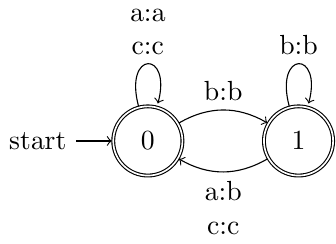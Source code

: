 \documentclass[tikz]{standalone}
\usetikzlibrary{arrows, automata, calc, positioning}
\begin{document}
\begin{tikzpicture}
    \node[state, initial, accepting] (0) at (0,0) {0};
    \node[state, accepting] (1) [right=of 0] {1};

    \path[->]
        (0) edge [loop above] node [above,align=center] {a:a\\c:c} (0)
        (0) edge [bend left] node [above,align=center] {b:b} (1)
        (1) edge [loop above] node [above,align=center] {b:b} (1)
        (1) edge [bend left] node [below,align=center] {a:b\\c:c} (0);
\end{tikzpicture}
\end{document}
